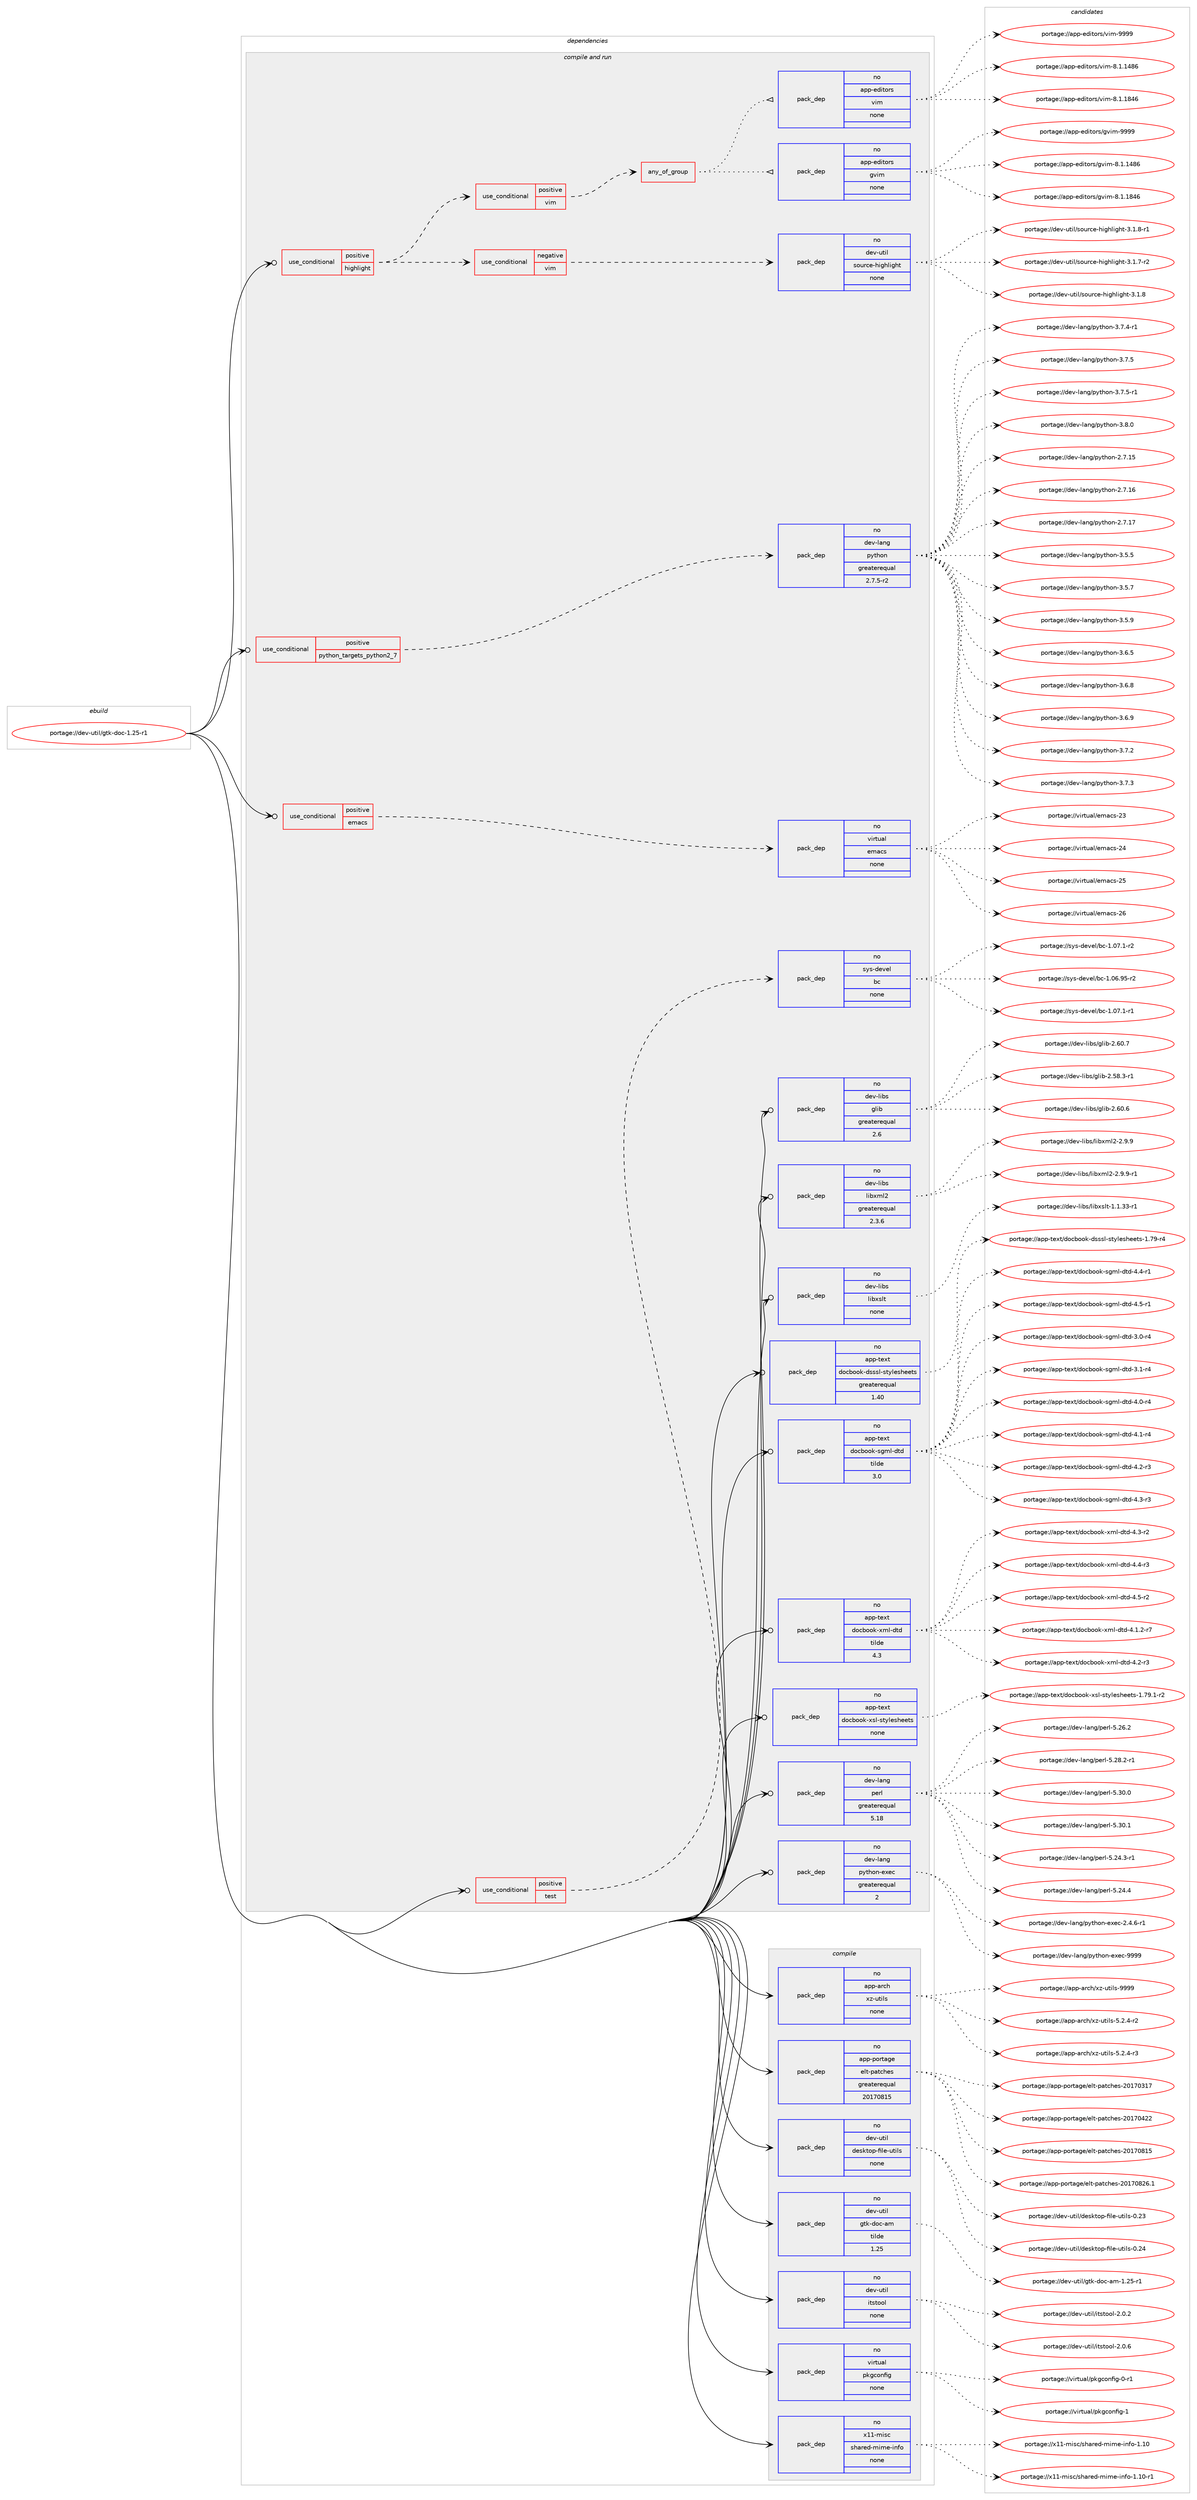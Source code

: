digraph prolog {

# *************
# Graph options
# *************

newrank=true;
concentrate=true;
compound=true;
graph [rankdir=LR,fontname=Helvetica,fontsize=10,ranksep=1.5];#, ranksep=2.5, nodesep=0.2];
edge  [arrowhead=vee];
node  [fontname=Helvetica,fontsize=10];

# **********
# The ebuild
# **********

subgraph cluster_leftcol {
color=gray;
rank=same;
label=<<i>ebuild</i>>;
id [label="portage://dev-util/gtk-doc-1.25-r1", color=red, width=4, href="../dev-util/gtk-doc-1.25-r1.svg"];
}

# ****************
# The dependencies
# ****************

subgraph cluster_midcol {
color=gray;
label=<<i>dependencies</i>>;
subgraph cluster_compile {
fillcolor="#eeeeee";
style=filled;
label=<<i>compile</i>>;
subgraph pack187916 {
dependency262920 [label=<<TABLE BORDER="0" CELLBORDER="1" CELLSPACING="0" CELLPADDING="4" WIDTH="220"><TR><TD ROWSPAN="6" CELLPADDING="30">pack_dep</TD></TR><TR><TD WIDTH="110">no</TD></TR><TR><TD>app-arch</TD></TR><TR><TD>xz-utils</TD></TR><TR><TD>none</TD></TR><TR><TD></TD></TR></TABLE>>, shape=none, color=blue];
}
id:e -> dependency262920:w [weight=20,style="solid",arrowhead="vee"];
subgraph pack187917 {
dependency262921 [label=<<TABLE BORDER="0" CELLBORDER="1" CELLSPACING="0" CELLPADDING="4" WIDTH="220"><TR><TD ROWSPAN="6" CELLPADDING="30">pack_dep</TD></TR><TR><TD WIDTH="110">no</TD></TR><TR><TD>app-portage</TD></TR><TR><TD>elt-patches</TD></TR><TR><TD>greaterequal</TD></TR><TR><TD>20170815</TD></TR></TABLE>>, shape=none, color=blue];
}
id:e -> dependency262921:w [weight=20,style="solid",arrowhead="vee"];
subgraph pack187918 {
dependency262922 [label=<<TABLE BORDER="0" CELLBORDER="1" CELLSPACING="0" CELLPADDING="4" WIDTH="220"><TR><TD ROWSPAN="6" CELLPADDING="30">pack_dep</TD></TR><TR><TD WIDTH="110">no</TD></TR><TR><TD>dev-util</TD></TR><TR><TD>desktop-file-utils</TD></TR><TR><TD>none</TD></TR><TR><TD></TD></TR></TABLE>>, shape=none, color=blue];
}
id:e -> dependency262922:w [weight=20,style="solid",arrowhead="vee"];
subgraph pack187919 {
dependency262923 [label=<<TABLE BORDER="0" CELLBORDER="1" CELLSPACING="0" CELLPADDING="4" WIDTH="220"><TR><TD ROWSPAN="6" CELLPADDING="30">pack_dep</TD></TR><TR><TD WIDTH="110">no</TD></TR><TR><TD>dev-util</TD></TR><TR><TD>gtk-doc-am</TD></TR><TR><TD>tilde</TD></TR><TR><TD>1.25</TD></TR></TABLE>>, shape=none, color=blue];
}
id:e -> dependency262923:w [weight=20,style="solid",arrowhead="vee"];
subgraph pack187920 {
dependency262924 [label=<<TABLE BORDER="0" CELLBORDER="1" CELLSPACING="0" CELLPADDING="4" WIDTH="220"><TR><TD ROWSPAN="6" CELLPADDING="30">pack_dep</TD></TR><TR><TD WIDTH="110">no</TD></TR><TR><TD>dev-util</TD></TR><TR><TD>itstool</TD></TR><TR><TD>none</TD></TR><TR><TD></TD></TR></TABLE>>, shape=none, color=blue];
}
id:e -> dependency262924:w [weight=20,style="solid",arrowhead="vee"];
subgraph pack187921 {
dependency262925 [label=<<TABLE BORDER="0" CELLBORDER="1" CELLSPACING="0" CELLPADDING="4" WIDTH="220"><TR><TD ROWSPAN="6" CELLPADDING="30">pack_dep</TD></TR><TR><TD WIDTH="110">no</TD></TR><TR><TD>virtual</TD></TR><TR><TD>pkgconfig</TD></TR><TR><TD>none</TD></TR><TR><TD></TD></TR></TABLE>>, shape=none, color=blue];
}
id:e -> dependency262925:w [weight=20,style="solid",arrowhead="vee"];
subgraph pack187922 {
dependency262926 [label=<<TABLE BORDER="0" CELLBORDER="1" CELLSPACING="0" CELLPADDING="4" WIDTH="220"><TR><TD ROWSPAN="6" CELLPADDING="30">pack_dep</TD></TR><TR><TD WIDTH="110">no</TD></TR><TR><TD>x11-misc</TD></TR><TR><TD>shared-mime-info</TD></TR><TR><TD>none</TD></TR><TR><TD></TD></TR></TABLE>>, shape=none, color=blue];
}
id:e -> dependency262926:w [weight=20,style="solid",arrowhead="vee"];
}
subgraph cluster_compileandrun {
fillcolor="#eeeeee";
style=filled;
label=<<i>compile and run</i>>;
subgraph cond71340 {
dependency262927 [label=<<TABLE BORDER="0" CELLBORDER="1" CELLSPACING="0" CELLPADDING="4"><TR><TD ROWSPAN="3" CELLPADDING="10">use_conditional</TD></TR><TR><TD>positive</TD></TR><TR><TD>emacs</TD></TR></TABLE>>, shape=none, color=red];
subgraph pack187923 {
dependency262928 [label=<<TABLE BORDER="0" CELLBORDER="1" CELLSPACING="0" CELLPADDING="4" WIDTH="220"><TR><TD ROWSPAN="6" CELLPADDING="30">pack_dep</TD></TR><TR><TD WIDTH="110">no</TD></TR><TR><TD>virtual</TD></TR><TR><TD>emacs</TD></TR><TR><TD>none</TD></TR><TR><TD></TD></TR></TABLE>>, shape=none, color=blue];
}
dependency262927:e -> dependency262928:w [weight=20,style="dashed",arrowhead="vee"];
}
id:e -> dependency262927:w [weight=20,style="solid",arrowhead="odotvee"];
subgraph cond71341 {
dependency262929 [label=<<TABLE BORDER="0" CELLBORDER="1" CELLSPACING="0" CELLPADDING="4"><TR><TD ROWSPAN="3" CELLPADDING="10">use_conditional</TD></TR><TR><TD>positive</TD></TR><TR><TD>highlight</TD></TR></TABLE>>, shape=none, color=red];
subgraph cond71342 {
dependency262930 [label=<<TABLE BORDER="0" CELLBORDER="1" CELLSPACING="0" CELLPADDING="4"><TR><TD ROWSPAN="3" CELLPADDING="10">use_conditional</TD></TR><TR><TD>positive</TD></TR><TR><TD>vim</TD></TR></TABLE>>, shape=none, color=red];
subgraph any3588 {
dependency262931 [label=<<TABLE BORDER="0" CELLBORDER="1" CELLSPACING="0" CELLPADDING="4"><TR><TD CELLPADDING="10">any_of_group</TD></TR></TABLE>>, shape=none, color=red];subgraph pack187924 {
dependency262932 [label=<<TABLE BORDER="0" CELLBORDER="1" CELLSPACING="0" CELLPADDING="4" WIDTH="220"><TR><TD ROWSPAN="6" CELLPADDING="30">pack_dep</TD></TR><TR><TD WIDTH="110">no</TD></TR><TR><TD>app-editors</TD></TR><TR><TD>vim</TD></TR><TR><TD>none</TD></TR><TR><TD></TD></TR></TABLE>>, shape=none, color=blue];
}
dependency262931:e -> dependency262932:w [weight=20,style="dotted",arrowhead="oinv"];
subgraph pack187925 {
dependency262933 [label=<<TABLE BORDER="0" CELLBORDER="1" CELLSPACING="0" CELLPADDING="4" WIDTH="220"><TR><TD ROWSPAN="6" CELLPADDING="30">pack_dep</TD></TR><TR><TD WIDTH="110">no</TD></TR><TR><TD>app-editors</TD></TR><TR><TD>gvim</TD></TR><TR><TD>none</TD></TR><TR><TD></TD></TR></TABLE>>, shape=none, color=blue];
}
dependency262931:e -> dependency262933:w [weight=20,style="dotted",arrowhead="oinv"];
}
dependency262930:e -> dependency262931:w [weight=20,style="dashed",arrowhead="vee"];
}
dependency262929:e -> dependency262930:w [weight=20,style="dashed",arrowhead="vee"];
subgraph cond71343 {
dependency262934 [label=<<TABLE BORDER="0" CELLBORDER="1" CELLSPACING="0" CELLPADDING="4"><TR><TD ROWSPAN="3" CELLPADDING="10">use_conditional</TD></TR><TR><TD>negative</TD></TR><TR><TD>vim</TD></TR></TABLE>>, shape=none, color=red];
subgraph pack187926 {
dependency262935 [label=<<TABLE BORDER="0" CELLBORDER="1" CELLSPACING="0" CELLPADDING="4" WIDTH="220"><TR><TD ROWSPAN="6" CELLPADDING="30">pack_dep</TD></TR><TR><TD WIDTH="110">no</TD></TR><TR><TD>dev-util</TD></TR><TR><TD>source-highlight</TD></TR><TR><TD>none</TD></TR><TR><TD></TD></TR></TABLE>>, shape=none, color=blue];
}
dependency262934:e -> dependency262935:w [weight=20,style="dashed",arrowhead="vee"];
}
dependency262929:e -> dependency262934:w [weight=20,style="dashed",arrowhead="vee"];
}
id:e -> dependency262929:w [weight=20,style="solid",arrowhead="odotvee"];
subgraph cond71344 {
dependency262936 [label=<<TABLE BORDER="0" CELLBORDER="1" CELLSPACING="0" CELLPADDING="4"><TR><TD ROWSPAN="3" CELLPADDING="10">use_conditional</TD></TR><TR><TD>positive</TD></TR><TR><TD>python_targets_python2_7</TD></TR></TABLE>>, shape=none, color=red];
subgraph pack187927 {
dependency262937 [label=<<TABLE BORDER="0" CELLBORDER="1" CELLSPACING="0" CELLPADDING="4" WIDTH="220"><TR><TD ROWSPAN="6" CELLPADDING="30">pack_dep</TD></TR><TR><TD WIDTH="110">no</TD></TR><TR><TD>dev-lang</TD></TR><TR><TD>python</TD></TR><TR><TD>greaterequal</TD></TR><TR><TD>2.7.5-r2</TD></TR></TABLE>>, shape=none, color=blue];
}
dependency262936:e -> dependency262937:w [weight=20,style="dashed",arrowhead="vee"];
}
id:e -> dependency262936:w [weight=20,style="solid",arrowhead="odotvee"];
subgraph cond71345 {
dependency262938 [label=<<TABLE BORDER="0" CELLBORDER="1" CELLSPACING="0" CELLPADDING="4"><TR><TD ROWSPAN="3" CELLPADDING="10">use_conditional</TD></TR><TR><TD>positive</TD></TR><TR><TD>test</TD></TR></TABLE>>, shape=none, color=red];
subgraph pack187928 {
dependency262939 [label=<<TABLE BORDER="0" CELLBORDER="1" CELLSPACING="0" CELLPADDING="4" WIDTH="220"><TR><TD ROWSPAN="6" CELLPADDING="30">pack_dep</TD></TR><TR><TD WIDTH="110">no</TD></TR><TR><TD>sys-devel</TD></TR><TR><TD>bc</TD></TR><TR><TD>none</TD></TR><TR><TD></TD></TR></TABLE>>, shape=none, color=blue];
}
dependency262938:e -> dependency262939:w [weight=20,style="dashed",arrowhead="vee"];
}
id:e -> dependency262938:w [weight=20,style="solid",arrowhead="odotvee"];
subgraph pack187929 {
dependency262940 [label=<<TABLE BORDER="0" CELLBORDER="1" CELLSPACING="0" CELLPADDING="4" WIDTH="220"><TR><TD ROWSPAN="6" CELLPADDING="30">pack_dep</TD></TR><TR><TD WIDTH="110">no</TD></TR><TR><TD>app-text</TD></TR><TR><TD>docbook-dsssl-stylesheets</TD></TR><TR><TD>greaterequal</TD></TR><TR><TD>1.40</TD></TR></TABLE>>, shape=none, color=blue];
}
id:e -> dependency262940:w [weight=20,style="solid",arrowhead="odotvee"];
subgraph pack187930 {
dependency262941 [label=<<TABLE BORDER="0" CELLBORDER="1" CELLSPACING="0" CELLPADDING="4" WIDTH="220"><TR><TD ROWSPAN="6" CELLPADDING="30">pack_dep</TD></TR><TR><TD WIDTH="110">no</TD></TR><TR><TD>app-text</TD></TR><TR><TD>docbook-sgml-dtd</TD></TR><TR><TD>tilde</TD></TR><TR><TD>3.0</TD></TR></TABLE>>, shape=none, color=blue];
}
id:e -> dependency262941:w [weight=20,style="solid",arrowhead="odotvee"];
subgraph pack187931 {
dependency262942 [label=<<TABLE BORDER="0" CELLBORDER="1" CELLSPACING="0" CELLPADDING="4" WIDTH="220"><TR><TD ROWSPAN="6" CELLPADDING="30">pack_dep</TD></TR><TR><TD WIDTH="110">no</TD></TR><TR><TD>app-text</TD></TR><TR><TD>docbook-xml-dtd</TD></TR><TR><TD>tilde</TD></TR><TR><TD>4.3</TD></TR></TABLE>>, shape=none, color=blue];
}
id:e -> dependency262942:w [weight=20,style="solid",arrowhead="odotvee"];
subgraph pack187932 {
dependency262943 [label=<<TABLE BORDER="0" CELLBORDER="1" CELLSPACING="0" CELLPADDING="4" WIDTH="220"><TR><TD ROWSPAN="6" CELLPADDING="30">pack_dep</TD></TR><TR><TD WIDTH="110">no</TD></TR><TR><TD>app-text</TD></TR><TR><TD>docbook-xsl-stylesheets</TD></TR><TR><TD>none</TD></TR><TR><TD></TD></TR></TABLE>>, shape=none, color=blue];
}
id:e -> dependency262943:w [weight=20,style="solid",arrowhead="odotvee"];
subgraph pack187933 {
dependency262944 [label=<<TABLE BORDER="0" CELLBORDER="1" CELLSPACING="0" CELLPADDING="4" WIDTH="220"><TR><TD ROWSPAN="6" CELLPADDING="30">pack_dep</TD></TR><TR><TD WIDTH="110">no</TD></TR><TR><TD>dev-lang</TD></TR><TR><TD>perl</TD></TR><TR><TD>greaterequal</TD></TR><TR><TD>5.18</TD></TR></TABLE>>, shape=none, color=blue];
}
id:e -> dependency262944:w [weight=20,style="solid",arrowhead="odotvee"];
subgraph pack187934 {
dependency262945 [label=<<TABLE BORDER="0" CELLBORDER="1" CELLSPACING="0" CELLPADDING="4" WIDTH="220"><TR><TD ROWSPAN="6" CELLPADDING="30">pack_dep</TD></TR><TR><TD WIDTH="110">no</TD></TR><TR><TD>dev-lang</TD></TR><TR><TD>python-exec</TD></TR><TR><TD>greaterequal</TD></TR><TR><TD>2</TD></TR></TABLE>>, shape=none, color=blue];
}
id:e -> dependency262945:w [weight=20,style="solid",arrowhead="odotvee"];
subgraph pack187935 {
dependency262946 [label=<<TABLE BORDER="0" CELLBORDER="1" CELLSPACING="0" CELLPADDING="4" WIDTH="220"><TR><TD ROWSPAN="6" CELLPADDING="30">pack_dep</TD></TR><TR><TD WIDTH="110">no</TD></TR><TR><TD>dev-libs</TD></TR><TR><TD>glib</TD></TR><TR><TD>greaterequal</TD></TR><TR><TD>2.6</TD></TR></TABLE>>, shape=none, color=blue];
}
id:e -> dependency262946:w [weight=20,style="solid",arrowhead="odotvee"];
subgraph pack187936 {
dependency262947 [label=<<TABLE BORDER="0" CELLBORDER="1" CELLSPACING="0" CELLPADDING="4" WIDTH="220"><TR><TD ROWSPAN="6" CELLPADDING="30">pack_dep</TD></TR><TR><TD WIDTH="110">no</TD></TR><TR><TD>dev-libs</TD></TR><TR><TD>libxml2</TD></TR><TR><TD>greaterequal</TD></TR><TR><TD>2.3.6</TD></TR></TABLE>>, shape=none, color=blue];
}
id:e -> dependency262947:w [weight=20,style="solid",arrowhead="odotvee"];
subgraph pack187937 {
dependency262948 [label=<<TABLE BORDER="0" CELLBORDER="1" CELLSPACING="0" CELLPADDING="4" WIDTH="220"><TR><TD ROWSPAN="6" CELLPADDING="30">pack_dep</TD></TR><TR><TD WIDTH="110">no</TD></TR><TR><TD>dev-libs</TD></TR><TR><TD>libxslt</TD></TR><TR><TD>none</TD></TR><TR><TD></TD></TR></TABLE>>, shape=none, color=blue];
}
id:e -> dependency262948:w [weight=20,style="solid",arrowhead="odotvee"];
}
subgraph cluster_run {
fillcolor="#eeeeee";
style=filled;
label=<<i>run</i>>;
}
}

# **************
# The candidates
# **************

subgraph cluster_choices {
rank=same;
color=gray;
label=<<i>candidates</i>>;

subgraph choice187916 {
color=black;
nodesep=1;
choiceportage9711211245971149910447120122451171161051081154553465046524511450 [label="portage://app-arch/xz-utils-5.2.4-r2", color=red, width=4,href="../app-arch/xz-utils-5.2.4-r2.svg"];
choiceportage9711211245971149910447120122451171161051081154553465046524511451 [label="portage://app-arch/xz-utils-5.2.4-r3", color=red, width=4,href="../app-arch/xz-utils-5.2.4-r3.svg"];
choiceportage9711211245971149910447120122451171161051081154557575757 [label="portage://app-arch/xz-utils-9999", color=red, width=4,href="../app-arch/xz-utils-9999.svg"];
dependency262920:e -> choiceportage9711211245971149910447120122451171161051081154553465046524511450:w [style=dotted,weight="100"];
dependency262920:e -> choiceportage9711211245971149910447120122451171161051081154553465046524511451:w [style=dotted,weight="100"];
dependency262920:e -> choiceportage9711211245971149910447120122451171161051081154557575757:w [style=dotted,weight="100"];
}
subgraph choice187917 {
color=black;
nodesep=1;
choiceportage97112112451121111141169710310147101108116451129711699104101115455048495548514955 [label="portage://app-portage/elt-patches-20170317", color=red, width=4,href="../app-portage/elt-patches-20170317.svg"];
choiceportage97112112451121111141169710310147101108116451129711699104101115455048495548525050 [label="portage://app-portage/elt-patches-20170422", color=red, width=4,href="../app-portage/elt-patches-20170422.svg"];
choiceportage97112112451121111141169710310147101108116451129711699104101115455048495548564953 [label="portage://app-portage/elt-patches-20170815", color=red, width=4,href="../app-portage/elt-patches-20170815.svg"];
choiceportage971121124511211111411697103101471011081164511297116991041011154550484955485650544649 [label="portage://app-portage/elt-patches-20170826.1", color=red, width=4,href="../app-portage/elt-patches-20170826.1.svg"];
dependency262921:e -> choiceportage97112112451121111141169710310147101108116451129711699104101115455048495548514955:w [style=dotted,weight="100"];
dependency262921:e -> choiceportage97112112451121111141169710310147101108116451129711699104101115455048495548525050:w [style=dotted,weight="100"];
dependency262921:e -> choiceportage97112112451121111141169710310147101108116451129711699104101115455048495548564953:w [style=dotted,weight="100"];
dependency262921:e -> choiceportage971121124511211111411697103101471011081164511297116991041011154550484955485650544649:w [style=dotted,weight="100"];
}
subgraph choice187918 {
color=black;
nodesep=1;
choiceportage100101118451171161051084710010111510711611111245102105108101451171161051081154548465051 [label="portage://dev-util/desktop-file-utils-0.23", color=red, width=4,href="../dev-util/desktop-file-utils-0.23.svg"];
choiceportage100101118451171161051084710010111510711611111245102105108101451171161051081154548465052 [label="portage://dev-util/desktop-file-utils-0.24", color=red, width=4,href="../dev-util/desktop-file-utils-0.24.svg"];
dependency262922:e -> choiceportage100101118451171161051084710010111510711611111245102105108101451171161051081154548465051:w [style=dotted,weight="100"];
dependency262922:e -> choiceportage100101118451171161051084710010111510711611111245102105108101451171161051081154548465052:w [style=dotted,weight="100"];
}
subgraph choice187919 {
color=black;
nodesep=1;
choiceportage10010111845117116105108471031161074510011199459710945494650534511449 [label="portage://dev-util/gtk-doc-am-1.25-r1", color=red, width=4,href="../dev-util/gtk-doc-am-1.25-r1.svg"];
dependency262923:e -> choiceportage10010111845117116105108471031161074510011199459710945494650534511449:w [style=dotted,weight="100"];
}
subgraph choice187920 {
color=black;
nodesep=1;
choiceportage1001011184511711610510847105116115116111111108455046484650 [label="portage://dev-util/itstool-2.0.2", color=red, width=4,href="../dev-util/itstool-2.0.2.svg"];
choiceportage1001011184511711610510847105116115116111111108455046484654 [label="portage://dev-util/itstool-2.0.6", color=red, width=4,href="../dev-util/itstool-2.0.6.svg"];
dependency262924:e -> choiceportage1001011184511711610510847105116115116111111108455046484650:w [style=dotted,weight="100"];
dependency262924:e -> choiceportage1001011184511711610510847105116115116111111108455046484654:w [style=dotted,weight="100"];
}
subgraph choice187921 {
color=black;
nodesep=1;
choiceportage11810511411611797108471121071039911111010210510345484511449 [label="portage://virtual/pkgconfig-0-r1", color=red, width=4,href="../virtual/pkgconfig-0-r1.svg"];
choiceportage1181051141161179710847112107103991111101021051034549 [label="portage://virtual/pkgconfig-1", color=red, width=4,href="../virtual/pkgconfig-1.svg"];
dependency262925:e -> choiceportage11810511411611797108471121071039911111010210510345484511449:w [style=dotted,weight="100"];
dependency262925:e -> choiceportage1181051141161179710847112107103991111101021051034549:w [style=dotted,weight="100"];
}
subgraph choice187922 {
color=black;
nodesep=1;
choiceportage12049494510910511599471151049711410110045109105109101451051101021114549464948 [label="portage://x11-misc/shared-mime-info-1.10", color=red, width=4,href="../x11-misc/shared-mime-info-1.10.svg"];
choiceportage120494945109105115994711510497114101100451091051091014510511010211145494649484511449 [label="portage://x11-misc/shared-mime-info-1.10-r1", color=red, width=4,href="../x11-misc/shared-mime-info-1.10-r1.svg"];
dependency262926:e -> choiceportage12049494510910511599471151049711410110045109105109101451051101021114549464948:w [style=dotted,weight="100"];
dependency262926:e -> choiceportage120494945109105115994711510497114101100451091051091014510511010211145494649484511449:w [style=dotted,weight="100"];
}
subgraph choice187923 {
color=black;
nodesep=1;
choiceportage11810511411611797108471011099799115455051 [label="portage://virtual/emacs-23", color=red, width=4,href="../virtual/emacs-23.svg"];
choiceportage11810511411611797108471011099799115455052 [label="portage://virtual/emacs-24", color=red, width=4,href="../virtual/emacs-24.svg"];
choiceportage11810511411611797108471011099799115455053 [label="portage://virtual/emacs-25", color=red, width=4,href="../virtual/emacs-25.svg"];
choiceportage11810511411611797108471011099799115455054 [label="portage://virtual/emacs-26", color=red, width=4,href="../virtual/emacs-26.svg"];
dependency262928:e -> choiceportage11810511411611797108471011099799115455051:w [style=dotted,weight="100"];
dependency262928:e -> choiceportage11810511411611797108471011099799115455052:w [style=dotted,weight="100"];
dependency262928:e -> choiceportage11810511411611797108471011099799115455053:w [style=dotted,weight="100"];
dependency262928:e -> choiceportage11810511411611797108471011099799115455054:w [style=dotted,weight="100"];
}
subgraph choice187924 {
color=black;
nodesep=1;
choiceportage971121124510110010511611111411547118105109455646494649525654 [label="portage://app-editors/vim-8.1.1486", color=red, width=4,href="../app-editors/vim-8.1.1486.svg"];
choiceportage971121124510110010511611111411547118105109455646494649565254 [label="portage://app-editors/vim-8.1.1846", color=red, width=4,href="../app-editors/vim-8.1.1846.svg"];
choiceportage9711211245101100105116111114115471181051094557575757 [label="portage://app-editors/vim-9999", color=red, width=4,href="../app-editors/vim-9999.svg"];
dependency262932:e -> choiceportage971121124510110010511611111411547118105109455646494649525654:w [style=dotted,weight="100"];
dependency262932:e -> choiceportage971121124510110010511611111411547118105109455646494649565254:w [style=dotted,weight="100"];
dependency262932:e -> choiceportage9711211245101100105116111114115471181051094557575757:w [style=dotted,weight="100"];
}
subgraph choice187925 {
color=black;
nodesep=1;
choiceportage971121124510110010511611111411547103118105109455646494649525654 [label="portage://app-editors/gvim-8.1.1486", color=red, width=4,href="../app-editors/gvim-8.1.1486.svg"];
choiceportage971121124510110010511611111411547103118105109455646494649565254 [label="portage://app-editors/gvim-8.1.1846", color=red, width=4,href="../app-editors/gvim-8.1.1846.svg"];
choiceportage9711211245101100105116111114115471031181051094557575757 [label="portage://app-editors/gvim-9999", color=red, width=4,href="../app-editors/gvim-9999.svg"];
dependency262933:e -> choiceportage971121124510110010511611111411547103118105109455646494649525654:w [style=dotted,weight="100"];
dependency262933:e -> choiceportage971121124510110010511611111411547103118105109455646494649565254:w [style=dotted,weight="100"];
dependency262933:e -> choiceportage9711211245101100105116111114115471031181051094557575757:w [style=dotted,weight="100"];
}
subgraph choice187926 {
color=black;
nodesep=1;
choiceportage100101118451171161051084711511111711499101451041051031041081051031041164551464946554511450 [label="portage://dev-util/source-highlight-3.1.7-r2", color=red, width=4,href="../dev-util/source-highlight-3.1.7-r2.svg"];
choiceportage10010111845117116105108471151111171149910145104105103104108105103104116455146494656 [label="portage://dev-util/source-highlight-3.1.8", color=red, width=4,href="../dev-util/source-highlight-3.1.8.svg"];
choiceportage100101118451171161051084711511111711499101451041051031041081051031041164551464946564511449 [label="portage://dev-util/source-highlight-3.1.8-r1", color=red, width=4,href="../dev-util/source-highlight-3.1.8-r1.svg"];
dependency262935:e -> choiceportage100101118451171161051084711511111711499101451041051031041081051031041164551464946554511450:w [style=dotted,weight="100"];
dependency262935:e -> choiceportage10010111845117116105108471151111171149910145104105103104108105103104116455146494656:w [style=dotted,weight="100"];
dependency262935:e -> choiceportage100101118451171161051084711511111711499101451041051031041081051031041164551464946564511449:w [style=dotted,weight="100"];
}
subgraph choice187927 {
color=black;
nodesep=1;
choiceportage10010111845108971101034711212111610411111045504655464953 [label="portage://dev-lang/python-2.7.15", color=red, width=4,href="../dev-lang/python-2.7.15.svg"];
choiceportage10010111845108971101034711212111610411111045504655464954 [label="portage://dev-lang/python-2.7.16", color=red, width=4,href="../dev-lang/python-2.7.16.svg"];
choiceportage10010111845108971101034711212111610411111045504655464955 [label="portage://dev-lang/python-2.7.17", color=red, width=4,href="../dev-lang/python-2.7.17.svg"];
choiceportage100101118451089711010347112121116104111110455146534653 [label="portage://dev-lang/python-3.5.5", color=red, width=4,href="../dev-lang/python-3.5.5.svg"];
choiceportage100101118451089711010347112121116104111110455146534655 [label="portage://dev-lang/python-3.5.7", color=red, width=4,href="../dev-lang/python-3.5.7.svg"];
choiceportage100101118451089711010347112121116104111110455146534657 [label="portage://dev-lang/python-3.5.9", color=red, width=4,href="../dev-lang/python-3.5.9.svg"];
choiceportage100101118451089711010347112121116104111110455146544653 [label="portage://dev-lang/python-3.6.5", color=red, width=4,href="../dev-lang/python-3.6.5.svg"];
choiceportage100101118451089711010347112121116104111110455146544656 [label="portage://dev-lang/python-3.6.8", color=red, width=4,href="../dev-lang/python-3.6.8.svg"];
choiceportage100101118451089711010347112121116104111110455146544657 [label="portage://dev-lang/python-3.6.9", color=red, width=4,href="../dev-lang/python-3.6.9.svg"];
choiceportage100101118451089711010347112121116104111110455146554650 [label="portage://dev-lang/python-3.7.2", color=red, width=4,href="../dev-lang/python-3.7.2.svg"];
choiceportage100101118451089711010347112121116104111110455146554651 [label="portage://dev-lang/python-3.7.3", color=red, width=4,href="../dev-lang/python-3.7.3.svg"];
choiceportage1001011184510897110103471121211161041111104551465546524511449 [label="portage://dev-lang/python-3.7.4-r1", color=red, width=4,href="../dev-lang/python-3.7.4-r1.svg"];
choiceportage100101118451089711010347112121116104111110455146554653 [label="portage://dev-lang/python-3.7.5", color=red, width=4,href="../dev-lang/python-3.7.5.svg"];
choiceportage1001011184510897110103471121211161041111104551465546534511449 [label="portage://dev-lang/python-3.7.5-r1", color=red, width=4,href="../dev-lang/python-3.7.5-r1.svg"];
choiceportage100101118451089711010347112121116104111110455146564648 [label="portage://dev-lang/python-3.8.0", color=red, width=4,href="../dev-lang/python-3.8.0.svg"];
dependency262937:e -> choiceportage10010111845108971101034711212111610411111045504655464953:w [style=dotted,weight="100"];
dependency262937:e -> choiceportage10010111845108971101034711212111610411111045504655464954:w [style=dotted,weight="100"];
dependency262937:e -> choiceportage10010111845108971101034711212111610411111045504655464955:w [style=dotted,weight="100"];
dependency262937:e -> choiceportage100101118451089711010347112121116104111110455146534653:w [style=dotted,weight="100"];
dependency262937:e -> choiceportage100101118451089711010347112121116104111110455146534655:w [style=dotted,weight="100"];
dependency262937:e -> choiceportage100101118451089711010347112121116104111110455146534657:w [style=dotted,weight="100"];
dependency262937:e -> choiceportage100101118451089711010347112121116104111110455146544653:w [style=dotted,weight="100"];
dependency262937:e -> choiceportage100101118451089711010347112121116104111110455146544656:w [style=dotted,weight="100"];
dependency262937:e -> choiceportage100101118451089711010347112121116104111110455146544657:w [style=dotted,weight="100"];
dependency262937:e -> choiceportage100101118451089711010347112121116104111110455146554650:w [style=dotted,weight="100"];
dependency262937:e -> choiceportage100101118451089711010347112121116104111110455146554651:w [style=dotted,weight="100"];
dependency262937:e -> choiceportage1001011184510897110103471121211161041111104551465546524511449:w [style=dotted,weight="100"];
dependency262937:e -> choiceportage100101118451089711010347112121116104111110455146554653:w [style=dotted,weight="100"];
dependency262937:e -> choiceportage1001011184510897110103471121211161041111104551465546534511449:w [style=dotted,weight="100"];
dependency262937:e -> choiceportage100101118451089711010347112121116104111110455146564648:w [style=dotted,weight="100"];
}
subgraph choice187928 {
color=black;
nodesep=1;
choiceportage1151211154510010111810110847989945494648544657534511450 [label="portage://sys-devel/bc-1.06.95-r2", color=red, width=4,href="../sys-devel/bc-1.06.95-r2.svg"];
choiceportage11512111545100101118101108479899454946485546494511449 [label="portage://sys-devel/bc-1.07.1-r1", color=red, width=4,href="../sys-devel/bc-1.07.1-r1.svg"];
choiceportage11512111545100101118101108479899454946485546494511450 [label="portage://sys-devel/bc-1.07.1-r2", color=red, width=4,href="../sys-devel/bc-1.07.1-r2.svg"];
dependency262939:e -> choiceportage1151211154510010111810110847989945494648544657534511450:w [style=dotted,weight="100"];
dependency262939:e -> choiceportage11512111545100101118101108479899454946485546494511449:w [style=dotted,weight="100"];
dependency262939:e -> choiceportage11512111545100101118101108479899454946485546494511450:w [style=dotted,weight="100"];
}
subgraph choice187929 {
color=black;
nodesep=1;
choiceportage9711211245116101120116471001119998111111107451001151151151084511511612110810111510410110111611545494655574511452 [label="portage://app-text/docbook-dsssl-stylesheets-1.79-r4", color=red, width=4,href="../app-text/docbook-dsssl-stylesheets-1.79-r4.svg"];
dependency262940:e -> choiceportage9711211245116101120116471001119998111111107451001151151151084511511612110810111510410110111611545494655574511452:w [style=dotted,weight="100"];
}
subgraph choice187930 {
color=black;
nodesep=1;
choiceportage97112112451161011201164710011199981111111074511510310910845100116100455146484511452 [label="portage://app-text/docbook-sgml-dtd-3.0-r4", color=red, width=4,href="../app-text/docbook-sgml-dtd-3.0-r4.svg"];
choiceportage97112112451161011201164710011199981111111074511510310910845100116100455146494511452 [label="portage://app-text/docbook-sgml-dtd-3.1-r4", color=red, width=4,href="../app-text/docbook-sgml-dtd-3.1-r4.svg"];
choiceportage97112112451161011201164710011199981111111074511510310910845100116100455246484511452 [label="portage://app-text/docbook-sgml-dtd-4.0-r4", color=red, width=4,href="../app-text/docbook-sgml-dtd-4.0-r4.svg"];
choiceportage97112112451161011201164710011199981111111074511510310910845100116100455246494511452 [label="portage://app-text/docbook-sgml-dtd-4.1-r4", color=red, width=4,href="../app-text/docbook-sgml-dtd-4.1-r4.svg"];
choiceportage97112112451161011201164710011199981111111074511510310910845100116100455246504511451 [label="portage://app-text/docbook-sgml-dtd-4.2-r3", color=red, width=4,href="../app-text/docbook-sgml-dtd-4.2-r3.svg"];
choiceportage97112112451161011201164710011199981111111074511510310910845100116100455246514511451 [label="portage://app-text/docbook-sgml-dtd-4.3-r3", color=red, width=4,href="../app-text/docbook-sgml-dtd-4.3-r3.svg"];
choiceportage97112112451161011201164710011199981111111074511510310910845100116100455246524511449 [label="portage://app-text/docbook-sgml-dtd-4.4-r1", color=red, width=4,href="../app-text/docbook-sgml-dtd-4.4-r1.svg"];
choiceportage97112112451161011201164710011199981111111074511510310910845100116100455246534511449 [label="portage://app-text/docbook-sgml-dtd-4.5-r1", color=red, width=4,href="../app-text/docbook-sgml-dtd-4.5-r1.svg"];
dependency262941:e -> choiceportage97112112451161011201164710011199981111111074511510310910845100116100455146484511452:w [style=dotted,weight="100"];
dependency262941:e -> choiceportage97112112451161011201164710011199981111111074511510310910845100116100455146494511452:w [style=dotted,weight="100"];
dependency262941:e -> choiceportage97112112451161011201164710011199981111111074511510310910845100116100455246484511452:w [style=dotted,weight="100"];
dependency262941:e -> choiceportage97112112451161011201164710011199981111111074511510310910845100116100455246494511452:w [style=dotted,weight="100"];
dependency262941:e -> choiceportage97112112451161011201164710011199981111111074511510310910845100116100455246504511451:w [style=dotted,weight="100"];
dependency262941:e -> choiceportage97112112451161011201164710011199981111111074511510310910845100116100455246514511451:w [style=dotted,weight="100"];
dependency262941:e -> choiceportage97112112451161011201164710011199981111111074511510310910845100116100455246524511449:w [style=dotted,weight="100"];
dependency262941:e -> choiceportage97112112451161011201164710011199981111111074511510310910845100116100455246534511449:w [style=dotted,weight="100"];
}
subgraph choice187931 {
color=black;
nodesep=1;
choiceportage971121124511610112011647100111999811111110745120109108451001161004552464946504511455 [label="portage://app-text/docbook-xml-dtd-4.1.2-r7", color=red, width=4,href="../app-text/docbook-xml-dtd-4.1.2-r7.svg"];
choiceportage97112112451161011201164710011199981111111074512010910845100116100455246504511451 [label="portage://app-text/docbook-xml-dtd-4.2-r3", color=red, width=4,href="../app-text/docbook-xml-dtd-4.2-r3.svg"];
choiceportage97112112451161011201164710011199981111111074512010910845100116100455246514511450 [label="portage://app-text/docbook-xml-dtd-4.3-r2", color=red, width=4,href="../app-text/docbook-xml-dtd-4.3-r2.svg"];
choiceportage97112112451161011201164710011199981111111074512010910845100116100455246524511451 [label="portage://app-text/docbook-xml-dtd-4.4-r3", color=red, width=4,href="../app-text/docbook-xml-dtd-4.4-r3.svg"];
choiceportage97112112451161011201164710011199981111111074512010910845100116100455246534511450 [label="portage://app-text/docbook-xml-dtd-4.5-r2", color=red, width=4,href="../app-text/docbook-xml-dtd-4.5-r2.svg"];
dependency262942:e -> choiceportage971121124511610112011647100111999811111110745120109108451001161004552464946504511455:w [style=dotted,weight="100"];
dependency262942:e -> choiceportage97112112451161011201164710011199981111111074512010910845100116100455246504511451:w [style=dotted,weight="100"];
dependency262942:e -> choiceportage97112112451161011201164710011199981111111074512010910845100116100455246514511450:w [style=dotted,weight="100"];
dependency262942:e -> choiceportage97112112451161011201164710011199981111111074512010910845100116100455246524511451:w [style=dotted,weight="100"];
dependency262942:e -> choiceportage97112112451161011201164710011199981111111074512010910845100116100455246534511450:w [style=dotted,weight="100"];
}
subgraph choice187932 {
color=black;
nodesep=1;
choiceportage97112112451161011201164710011199981111111074512011510845115116121108101115104101101116115454946555746494511450 [label="portage://app-text/docbook-xsl-stylesheets-1.79.1-r2", color=red, width=4,href="../app-text/docbook-xsl-stylesheets-1.79.1-r2.svg"];
dependency262943:e -> choiceportage97112112451161011201164710011199981111111074512011510845115116121108101115104101101116115454946555746494511450:w [style=dotted,weight="100"];
}
subgraph choice187933 {
color=black;
nodesep=1;
choiceportage100101118451089711010347112101114108455346505246514511449 [label="portage://dev-lang/perl-5.24.3-r1", color=red, width=4,href="../dev-lang/perl-5.24.3-r1.svg"];
choiceportage10010111845108971101034711210111410845534650524652 [label="portage://dev-lang/perl-5.24.4", color=red, width=4,href="../dev-lang/perl-5.24.4.svg"];
choiceportage10010111845108971101034711210111410845534650544650 [label="portage://dev-lang/perl-5.26.2", color=red, width=4,href="../dev-lang/perl-5.26.2.svg"];
choiceportage100101118451089711010347112101114108455346505646504511449 [label="portage://dev-lang/perl-5.28.2-r1", color=red, width=4,href="../dev-lang/perl-5.28.2-r1.svg"];
choiceportage10010111845108971101034711210111410845534651484648 [label="portage://dev-lang/perl-5.30.0", color=red, width=4,href="../dev-lang/perl-5.30.0.svg"];
choiceportage10010111845108971101034711210111410845534651484649 [label="portage://dev-lang/perl-5.30.1", color=red, width=4,href="../dev-lang/perl-5.30.1.svg"];
dependency262944:e -> choiceportage100101118451089711010347112101114108455346505246514511449:w [style=dotted,weight="100"];
dependency262944:e -> choiceportage10010111845108971101034711210111410845534650524652:w [style=dotted,weight="100"];
dependency262944:e -> choiceportage10010111845108971101034711210111410845534650544650:w [style=dotted,weight="100"];
dependency262944:e -> choiceportage100101118451089711010347112101114108455346505646504511449:w [style=dotted,weight="100"];
dependency262944:e -> choiceportage10010111845108971101034711210111410845534651484648:w [style=dotted,weight="100"];
dependency262944:e -> choiceportage10010111845108971101034711210111410845534651484649:w [style=dotted,weight="100"];
}
subgraph choice187934 {
color=black;
nodesep=1;
choiceportage10010111845108971101034711212111610411111045101120101994550465246544511449 [label="portage://dev-lang/python-exec-2.4.6-r1", color=red, width=4,href="../dev-lang/python-exec-2.4.6-r1.svg"];
choiceportage10010111845108971101034711212111610411111045101120101994557575757 [label="portage://dev-lang/python-exec-9999", color=red, width=4,href="../dev-lang/python-exec-9999.svg"];
dependency262945:e -> choiceportage10010111845108971101034711212111610411111045101120101994550465246544511449:w [style=dotted,weight="100"];
dependency262945:e -> choiceportage10010111845108971101034711212111610411111045101120101994557575757:w [style=dotted,weight="100"];
}
subgraph choice187935 {
color=black;
nodesep=1;
choiceportage10010111845108105981154710310810598455046535646514511449 [label="portage://dev-libs/glib-2.58.3-r1", color=red, width=4,href="../dev-libs/glib-2.58.3-r1.svg"];
choiceportage1001011184510810598115471031081059845504654484654 [label="portage://dev-libs/glib-2.60.6", color=red, width=4,href="../dev-libs/glib-2.60.6.svg"];
choiceportage1001011184510810598115471031081059845504654484655 [label="portage://dev-libs/glib-2.60.7", color=red, width=4,href="../dev-libs/glib-2.60.7.svg"];
dependency262946:e -> choiceportage10010111845108105981154710310810598455046535646514511449:w [style=dotted,weight="100"];
dependency262946:e -> choiceportage1001011184510810598115471031081059845504654484654:w [style=dotted,weight="100"];
dependency262946:e -> choiceportage1001011184510810598115471031081059845504654484655:w [style=dotted,weight="100"];
}
subgraph choice187936 {
color=black;
nodesep=1;
choiceportage1001011184510810598115471081059812010910850455046574657 [label="portage://dev-libs/libxml2-2.9.9", color=red, width=4,href="../dev-libs/libxml2-2.9.9.svg"];
choiceportage10010111845108105981154710810598120109108504550465746574511449 [label="portage://dev-libs/libxml2-2.9.9-r1", color=red, width=4,href="../dev-libs/libxml2-2.9.9-r1.svg"];
dependency262947:e -> choiceportage1001011184510810598115471081059812010910850455046574657:w [style=dotted,weight="100"];
dependency262947:e -> choiceportage10010111845108105981154710810598120109108504550465746574511449:w [style=dotted,weight="100"];
}
subgraph choice187937 {
color=black;
nodesep=1;
choiceportage10010111845108105981154710810598120115108116454946494651514511449 [label="portage://dev-libs/libxslt-1.1.33-r1", color=red, width=4,href="../dev-libs/libxslt-1.1.33-r1.svg"];
dependency262948:e -> choiceportage10010111845108105981154710810598120115108116454946494651514511449:w [style=dotted,weight="100"];
}
}

}
